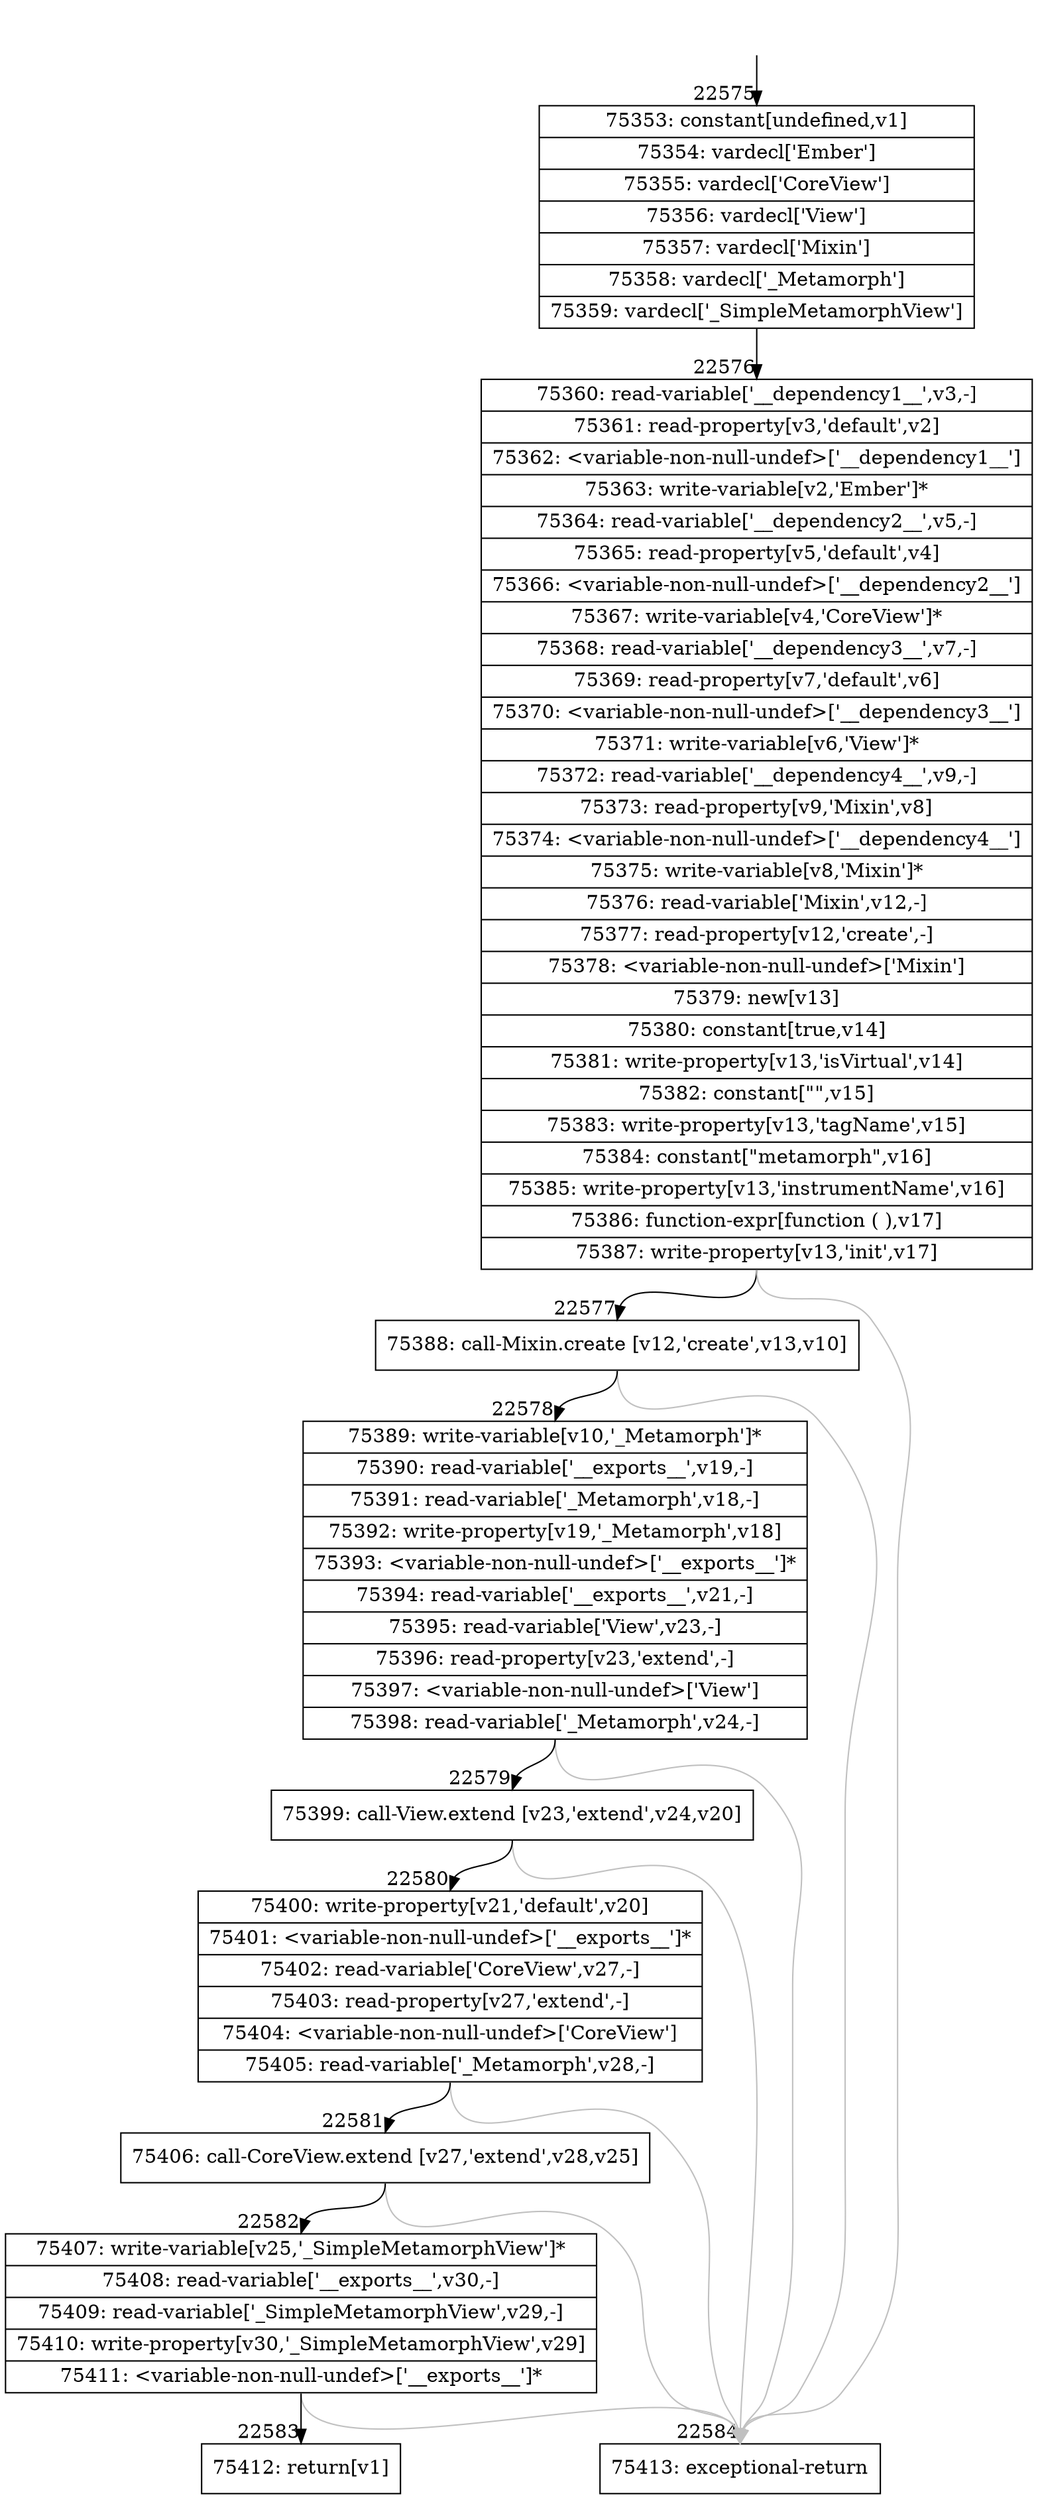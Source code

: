 digraph {
rankdir="TD"
BB_entry1966[shape=none,label=""];
BB_entry1966 -> BB22575 [tailport=s, headport=n, headlabel="    22575"]
BB22575 [shape=record label="{75353: constant[undefined,v1]|75354: vardecl['Ember']|75355: vardecl['CoreView']|75356: vardecl['View']|75357: vardecl['Mixin']|75358: vardecl['_Metamorph']|75359: vardecl['_SimpleMetamorphView']}" ] 
BB22575 -> BB22576 [tailport=s, headport=n, headlabel="      22576"]
BB22576 [shape=record label="{75360: read-variable['__dependency1__',v3,-]|75361: read-property[v3,'default',v2]|75362: \<variable-non-null-undef\>['__dependency1__']|75363: write-variable[v2,'Ember']*|75364: read-variable['__dependency2__',v5,-]|75365: read-property[v5,'default',v4]|75366: \<variable-non-null-undef\>['__dependency2__']|75367: write-variable[v4,'CoreView']*|75368: read-variable['__dependency3__',v7,-]|75369: read-property[v7,'default',v6]|75370: \<variable-non-null-undef\>['__dependency3__']|75371: write-variable[v6,'View']*|75372: read-variable['__dependency4__',v9,-]|75373: read-property[v9,'Mixin',v8]|75374: \<variable-non-null-undef\>['__dependency4__']|75375: write-variable[v8,'Mixin']*|75376: read-variable['Mixin',v12,-]|75377: read-property[v12,'create',-]|75378: \<variable-non-null-undef\>['Mixin']|75379: new[v13]|75380: constant[true,v14]|75381: write-property[v13,'isVirtual',v14]|75382: constant[\"\",v15]|75383: write-property[v13,'tagName',v15]|75384: constant[\"metamorph\",v16]|75385: write-property[v13,'instrumentName',v16]|75386: function-expr[function ( ),v17]|75387: write-property[v13,'init',v17]}" ] 
BB22576 -> BB22577 [tailport=s, headport=n, headlabel="      22577"]
BB22576 -> BB22584 [tailport=s, headport=n, color=gray, headlabel="      22584"]
BB22577 [shape=record label="{75388: call-Mixin.create [v12,'create',v13,v10]}" ] 
BB22577 -> BB22578 [tailport=s, headport=n, headlabel="      22578"]
BB22577 -> BB22584 [tailport=s, headport=n, color=gray]
BB22578 [shape=record label="{75389: write-variable[v10,'_Metamorph']*|75390: read-variable['__exports__',v19,-]|75391: read-variable['_Metamorph',v18,-]|75392: write-property[v19,'_Metamorph',v18]|75393: \<variable-non-null-undef\>['__exports__']*|75394: read-variable['__exports__',v21,-]|75395: read-variable['View',v23,-]|75396: read-property[v23,'extend',-]|75397: \<variable-non-null-undef\>['View']|75398: read-variable['_Metamorph',v24,-]}" ] 
BB22578 -> BB22579 [tailport=s, headport=n, headlabel="      22579"]
BB22578 -> BB22584 [tailport=s, headport=n, color=gray]
BB22579 [shape=record label="{75399: call-View.extend [v23,'extend',v24,v20]}" ] 
BB22579 -> BB22580 [tailport=s, headport=n, headlabel="      22580"]
BB22579 -> BB22584 [tailport=s, headport=n, color=gray]
BB22580 [shape=record label="{75400: write-property[v21,'default',v20]|75401: \<variable-non-null-undef\>['__exports__']*|75402: read-variable['CoreView',v27,-]|75403: read-property[v27,'extend',-]|75404: \<variable-non-null-undef\>['CoreView']|75405: read-variable['_Metamorph',v28,-]}" ] 
BB22580 -> BB22581 [tailport=s, headport=n, headlabel="      22581"]
BB22580 -> BB22584 [tailport=s, headport=n, color=gray]
BB22581 [shape=record label="{75406: call-CoreView.extend [v27,'extend',v28,v25]}" ] 
BB22581 -> BB22582 [tailport=s, headport=n, headlabel="      22582"]
BB22581 -> BB22584 [tailport=s, headport=n, color=gray]
BB22582 [shape=record label="{75407: write-variable[v25,'_SimpleMetamorphView']*|75408: read-variable['__exports__',v30,-]|75409: read-variable['_SimpleMetamorphView',v29,-]|75410: write-property[v30,'_SimpleMetamorphView',v29]|75411: \<variable-non-null-undef\>['__exports__']*}" ] 
BB22582 -> BB22583 [tailport=s, headport=n, headlabel="      22583"]
BB22582 -> BB22584 [tailport=s, headport=n, color=gray]
BB22583 [shape=record label="{75412: return[v1]}" ] 
BB22584 [shape=record label="{75413: exceptional-return}" ] 
//#$~ 42339
}
